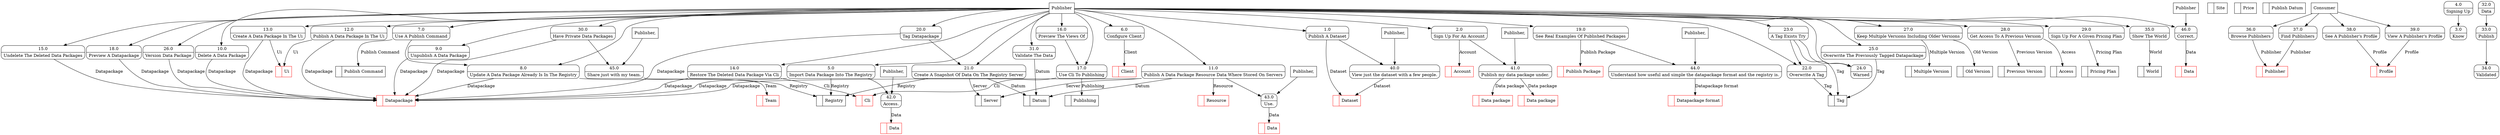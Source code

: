 digraph dfd2{ 
node[shape=record]
200 [label="<f0>  |<f1> Dataset " color=red];
201 [label="<f0>  |<f1> Account " color=red];
202 [label="<f0>  |<f1> Datapackage " color=red];
203 [label="<f0>  |<f1> Registry " ];
204 [label="<f0>  |<f1> Client " color=red];
205 [label="<f0>  |<f1> Publish Command " ];
206 [label="<f0>  |<f1> Server " ];
207 [label="<f0>  |<f1> Datum " ];
208 [label="<f0>  |<f1> Ui " color=red];
209 [label="<f0>  |<f1> Cli " color=red];
210 [label="<f0>  |<f1> Publishing " ];
211 [label="<f0>  |<f1> Publish Package " color=red];
212 [label="<f0>  |<f1> Tag " ];
213 [label="<f0>  |<f1> Multiple Version " ];
214 [label="<f0>  |<f1> Old Version " ];
215 [label="<f0>  |<f1> Previous Version " ];
216 [label="<f0>  |<f1> Access " ];
217 [label="<f0>  |<f1> Site " ];
218 [label="<f0>  |<f1> Price " ];
219 [label="<f0>  |<f1> Pricing Plan " ];
220 [label="<f0>  |<f1> Publish Datum " ];
221 [label="<f0>  |<f1> World " ];
222 [label="<f0>  |<f1> Publisher " color=red];
223 [label="<f0>  |<f1> Profile " color=red];
224 [label="<f0>  |<f1> Resource " color=red];
225 [label="Publisher" shape=box];
226 [label="Consumer" shape=box];
227 [label="{<f0> 1.0|<f1> Publish A Dataset }" shape=Mrecord];
228 [label="{<f0> 2.0|<f1> Sign Up For An Account }" shape=Mrecord];
229 [label="{<f0> 3.0|<f1> Know }" shape=Mrecord];
230 [label="{<f0> 4.0|<f1> Signing Up }" shape=Mrecord];
231 [label="{<f0> 5.0|<f1> Import Data Package Into The Registry }" shape=Mrecord];
232 [label="{<f0> 6.0|<f1> Configure Client }" shape=Mrecord];
233 [label="{<f0> 7.0|<f1> Use A Publish Command }" shape=Mrecord];
234 [label="{<f0> 8.0|<f1> Update A Data Package Already Is In The Registry }" shape=Mrecord];
235 [label="{<f0> 9.0|<f1> Unpublish A Data Package }" shape=Mrecord];
236 [label="{<f0> 10.0|<f1> Delete A Data Package }" shape=Mrecord];
237 [label="{<f0> 11.0|<f1> Publish A Data Package Resource Data Where Stored On Servers }" shape=Mrecord];
238 [label="{<f0> 12.0|<f1> Publish A Data Package In The Ui }" shape=Mrecord];
239 [label="{<f0> 13.0|<f1> Create A Data Package In The Ui }" shape=Mrecord];
240 [label="{<f0> 14.0|<f1> Restore The Deleted Data Package Via Cli }" shape=Mrecord];
241 [label="{<f0> 15.0|<f1> Undelete The Deleted Data Packages }" shape=Mrecord];
242 [label="{<f0> 16.0|<f1> Preview The Views Of }" shape=Mrecord];
243 [label="{<f0> 17.0|<f1> Use Cli To Publishing }" shape=Mrecord];
244 [label="{<f0> 18.0|<f1> Preview A Datapackage }" shape=Mrecord];
245 [label="{<f0> 19.0|<f1> See Real Examples Of Published Packages }" shape=Mrecord];
246 [label="{<f0> 20.0|<f1> Tag Datapackage }" shape=Mrecord];
247 [label="{<f0> 21.0|<f1> Create A Snapshot Of Data On The Registry Server }" shape=Mrecord];
248 [label="{<f0> 22.0|<f1> Overwrite A Tag }" shape=Mrecord];
249 [label="{<f0> 23.0|<f1> A Tag Exists Try }" shape=Mrecord];
250 [label="{<f0> 24.0|<f1> Warned }" shape=Mrecord];
251 [label="{<f0> 25.0|<f1> Overwrite The Previously Tagged Datapackage }" shape=Mrecord];
252 [label="{<f0> 26.0|<f1> Version Data Package }" shape=Mrecord];
253 [label="{<f0> 27.0|<f1> Keep Multiple Versions Including Older Versions }" shape=Mrecord];
254 [label="{<f0> 28.0|<f1> Get Access To A Previous Version }" shape=Mrecord];
255 [label="{<f0> 29.0|<f1> Sign Up For A Given Pricing Plan }" shape=Mrecord];
256 [label="{<f0> 30.0|<f1> Have Private Data Packages }" shape=Mrecord];
257 [label="{<f0> 31.0|<f1> Validate The Data }" shape=Mrecord];
258 [label="{<f0> 32.0|<f1> Data }" shape=Mrecord];
259 [label="{<f0> 33.0|<f1> Publish }" shape=Mrecord];
260 [label="{<f0> 34.0|<f1> Validated }" shape=Mrecord];
261 [label="{<f0> 35.0|<f1> Show The World }" shape=Mrecord];
262 [label="{<f0> 36.0|<f1> Browse Publishers }" shape=Mrecord];
263 [label="{<f0> 37.0|<f1> Find Publishers }" shape=Mrecord];
264 [label="{<f0> 38.0|<f1> See A Publisher's Profile }" shape=Mrecord];
265 [label="{<f0> 39.0|<f1> View A Publisher's Profile }" shape=Mrecord];
40 [label="{<f0> 40.0|<f1> View just the dataset with a few people. }" shape=Mrecord];
227 -> 40
1001 [label="Publisher," shape=box];
1001 -> 40
40 -> 200  [label="Dataset"]
41 [label="{<f0> 41.0|<f1> Publish my data package under. }" shape=Mrecord];
228 -> 41
1005 [label="Publisher," shape=box];
1005 -> 41
1007 [label="<f0>  |<f1> Data package " color=red];
41 -> 1007 [label="Data package"]
1009 [label="<f0>  |<f1> Data package " color=red];
41 -> 1009 [label="Data package"]
42 [label="{<f0> 42.0|<f1> Access. }" shape=Mrecord];
231 -> 42
1012 [label="Publisher," shape=box];
1012 -> 42
1014 [label="<f0>  |<f1> Data " color=red];
42 -> 1014 [label="Data"]
43 [label="{<f0> 43.0|<f1> Use. }" shape=Mrecord];
237 -> 43
1017 [label="Publisher," shape=box];
1017 -> 43
1019 [label="<f0>  |<f1> Data " color=red];
43 -> 1019 [label="Data"]
44 [label="{<f0> 44.0|<f1> Understand how useful and simple the datapackage format and the registry is. }" shape=Mrecord];
245 -> 44
1022 [label="Publisher," shape=box];
1022 -> 44
1024 [label="<f0>  |<f1> Datapackage format " color=red];
44 -> 1024 [label="Datapackage format"]
45 [label="{<f0> 45.0|<f1> Share just with my team. }" shape=Mrecord];
256 -> 45
1027 [label="Publisher," shape=box];
1027 -> 45
1029 [label="<f0>  |<f1> Team " color=red];
45 -> 1029 [label="Team"]
46 [label="{<f0> 46.0|<f1> Correct. }" shape=Mrecord];
225 -> 46
1032 [label="Publisher" shape=box];
1032 -> 46
1034 [label="<f0>  |<f1> Data " color=red];
46 -> 1034 [label="Data"]
225 -> 227
225 -> 228
225 -> 231
225 -> 232
225 -> 233
225 -> 234
225 -> 235
225 -> 236
225 -> 237
225 -> 238
225 -> 239
225 -> 240
225 -> 241
225 -> 242
225 -> 243
225 -> 244
225 -> 245
225 -> 246
225 -> 247
225 -> 248
225 -> 249
225 -> 250
225 -> 251
225 -> 252
225 -> 253
225 -> 254
225 -> 255
225 -> 256
225 -> 257
225 -> 261
226 -> 262
226 -> 263
226 -> 264
226 -> 265
227 -> 200 [label="Dataset"]
228 -> 201 [label="Account"]
230 -> 229
231 -> 203 [label="Registry"]
231 -> 202 [label="Datapackage"]
232 -> 204 [label="Client"]
233 -> 234
233 -> 205 [label="Publish Command"]
234 -> 203 [label="Registry"]
234 -> 202 [label="Datapackage"]
235 -> 202 [label="Datapackage"]
236 -> 202 [label="Datapackage"]
237 -> 206 [label="Server"]
237 -> 202 [label="Datapackage"]
237 -> 207 [label="Datum"]
238 -> 208 [label="Ui"]
238 -> 202 [label="Datapackage"]
239 -> 208 [label="Ui"]
239 -> 202 [label="Datapackage"]
240 -> 209 [label="Cli"]
240 -> 202 [label="Datapackage"]
241 -> 202 [label="Datapackage"]
242 -> 243
243 -> 210 [label="Publishing"]
243 -> 209 [label="Cli"]
244 -> 202 [label="Datapackage"]
245 -> 211 [label="Publish Package"]
246 -> 247
246 -> 202 [label="Datapackage"]
247 -> 207 [label="Datum"]
247 -> 203 [label="Registry"]
247 -> 206 [label="Server"]
248 -> 212 [label="Tag"]
249 -> 248
249 -> 250
249 -> 212 [label="Tag"]
251 -> 212 [label="Tag"]
252 -> 202 [label="Datapackage"]
253 -> 213 [label="Multiple Version"]
253 -> 214 [label="Old Version"]
254 -> 216 [label="Access"]
254 -> 215 [label="Previous Version"]
255 -> 219 [label="Pricing Plan"]
256 -> 202 [label="Datapackage"]
257 -> 207 [label="Datum"]
258 -> 259
259 -> 260
261 -> 221 [label="World"]
262 -> 222 [label="Publisher"]
263 -> 222 [label="Publisher"]
264 -> 223 [label="Profile"]
265 -> 223 [label="Profile"]
237 -> 224 [label="Resource"]
}